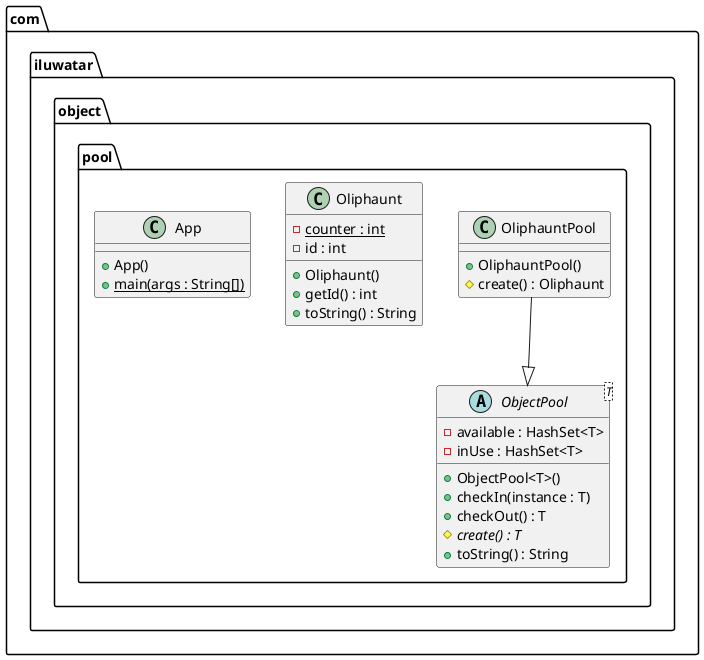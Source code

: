 @startuml
package com.iluwatar.object.pool {
  class OliphauntPool {
    + OliphauntPool()
    # create() : Oliphaunt
  }
  class Oliphaunt {
    - counter : int {static}
    - id : int
    + Oliphaunt()
    + getId() : int
    + toString() : String
  }
  abstract class ObjectPool<T> {
    - available : HashSet<T>
    - inUse : HashSet<T>
    + ObjectPool<T>()
    + checkIn(instance : T)
    + checkOut() : T
    # create() : T {abstract}
    + toString() : String
  }
  class App {
    + App()
    + main(args : String[]) {static}
  }
}
OliphauntPool --|> ObjectPool 
@enduml